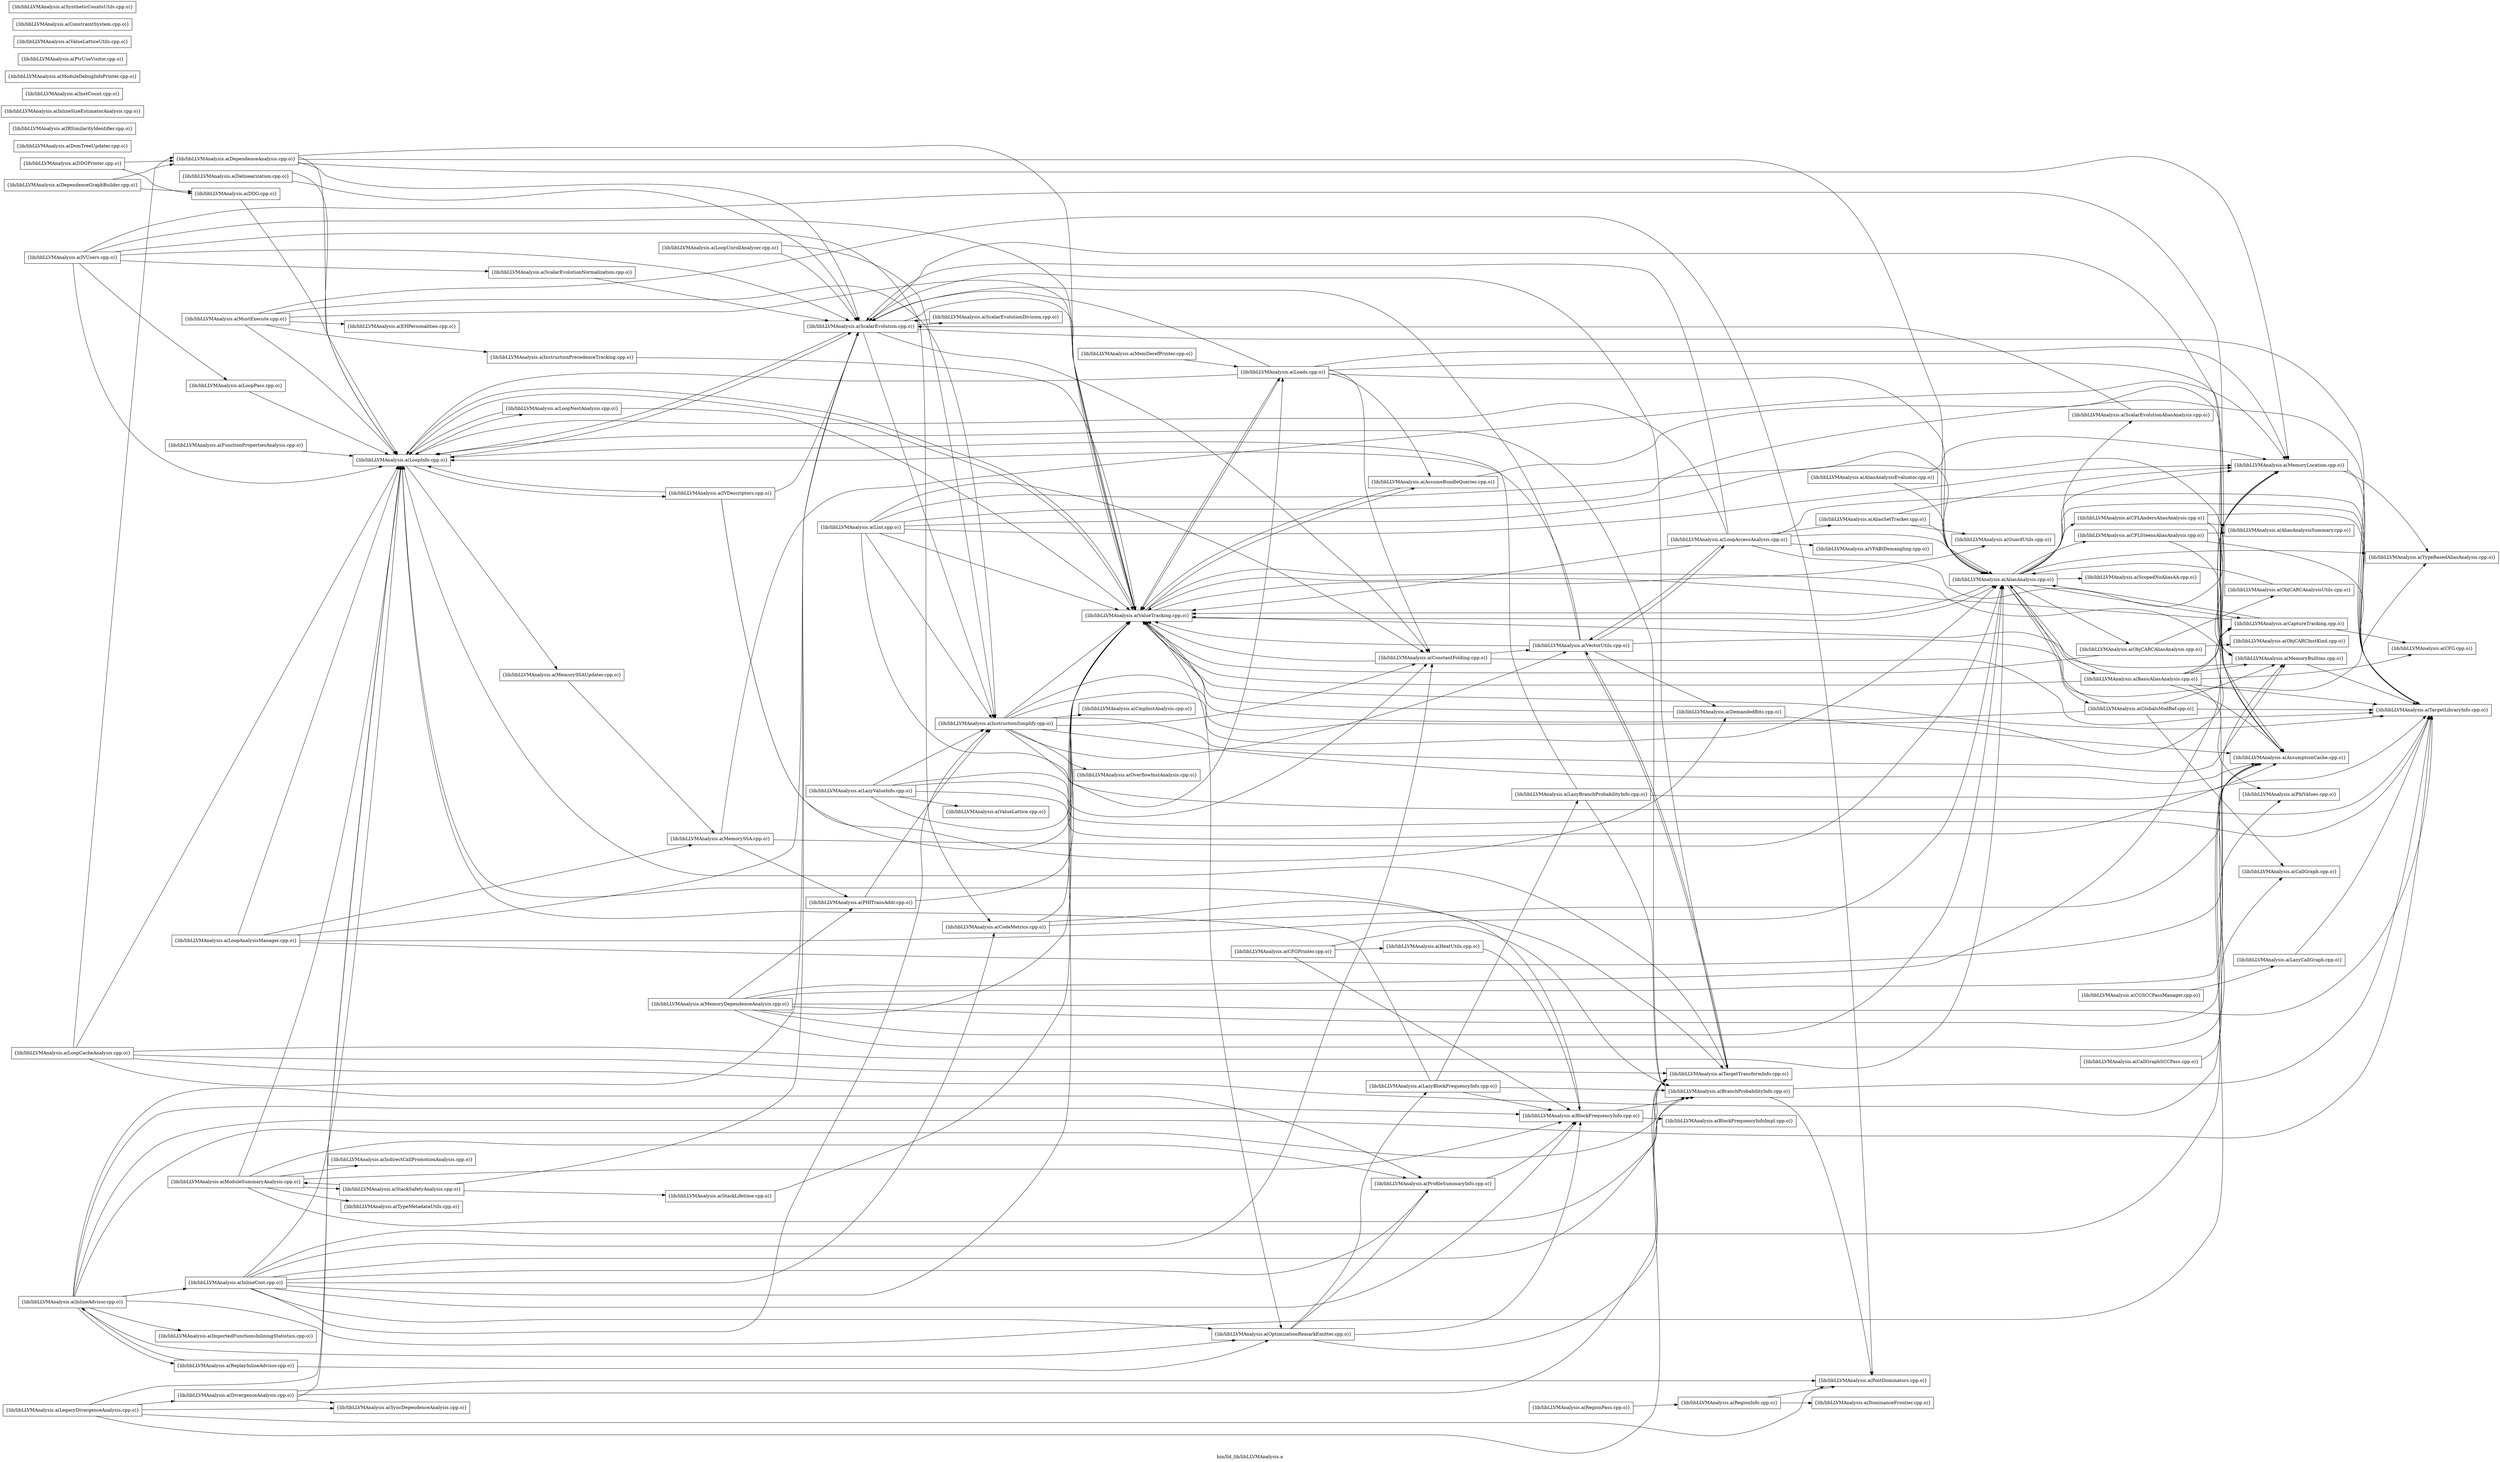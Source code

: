 digraph "bin/lld_lib/libLLVMAnalysis.a" {
	label="bin/lld_lib/libLLVMAnalysis.a";
	rankdir=LR;

	Node0x55fd7b7f9ac8 [shape=record,shape=box,group=0,label="{lib/libLLVMAnalysis.a(EHPersonalities.cpp.o)}"];
	Node0x55fd7b8023a8 [shape=record,shape=box,group=0,label="{lib/libLLVMAnalysis.a(VectorUtils.cpp.o)}"];
	Node0x55fd7b8023a8 -> Node0x55fd7b81e6e8;
	Node0x55fd7b8023a8 -> Node0x55fd7b81ce88;
	Node0x55fd7b8023a8 -> Node0x55fd7b81a188;
	Node0x55fd7b8023a8 -> Node0x55fd7b80eab8;
	Node0x55fd7b8023a8 -> Node0x55fd7b81ca78;
	Node0x55fd7b8023a8 -> Node0x55fd7b81d1f8;
	Node0x55fd7b8023a8 -> Node0x55fd7b803f78;
	Node0x55fd7b81ca78 [shape=record,shape=box,group=0,label="{lib/libLLVMAnalysis.a(TargetTransformInfo.cpp.o)}"];
	Node0x55fd7b81ca78 -> Node0x55fd7b81a188;
	Node0x55fd7b81ca78 -> Node0x55fd7b80eab8;
	Node0x55fd7b81ca78 -> Node0x55fd7b8023a8;
	Node0x55fd7b803f78 [shape=record,shape=box,group=0,label="{lib/libLLVMAnalysis.a(ValueTracking.cpp.o)}"];
	Node0x55fd7b803f78 -> Node0x55fd7b813fb8;
	Node0x55fd7b803f78 -> Node0x55fd7b80af08;
	Node0x55fd7b803f78 -> Node0x55fd7b80cfd8;
	Node0x55fd7b803f78 -> Node0x55fd7b80da78;
	Node0x55fd7b803f78 -> Node0x55fd7b80a558;
	Node0x55fd7b803f78 -> Node0x55fd7b81a188;
	Node0x55fd7b803f78 -> Node0x55fd7b808ed8;
	Node0x55fd7b803f78 -> Node0x55fd7b81c1b8;
	Node0x55fd7b8112b8 [shape=record,shape=box,group=0,label="{lib/libLLVMAnalysis.a(ProfileSummaryInfo.cpp.o)}"];
	Node0x55fd7b8112b8 -> Node0x55fd7b80c0d8;
	Node0x55fd7b813fb8 [shape=record,shape=box,group=0,label="{lib/libLLVMAnalysis.a(AliasAnalysis.cpp.o)}"];
	Node0x55fd7b813fb8 -> Node0x55fd7b80c808;
	Node0x55fd7b813fb8 -> Node0x55fd7b812348;
	Node0x55fd7b813fb8 -> Node0x55fd7b810a48;
	Node0x55fd7b813fb8 -> Node0x55fd7b812898;
	Node0x55fd7b813fb8 -> Node0x55fd7b80e6f8;
	Node0x55fd7b813fb8 -> Node0x55fd7b80dde8;
	Node0x55fd7b813fb8 -> Node0x55fd7b80a5f8;
	Node0x55fd7b813fb8 -> Node0x55fd7b80e748;
	Node0x55fd7b813fb8 -> Node0x55fd7b81c1b8;
	Node0x55fd7b813fb8 -> Node0x55fd7b81d1f8;
	Node0x55fd7b813fb8 -> Node0x55fd7b81dce8;
	Node0x55fd7b813fb8 -> Node0x55fd7b803f78;
	Node0x55fd7b81cb18 [shape=record,shape=box,group=0,label="{lib/libLLVMAnalysis.a(DomTreeUpdater.cpp.o)}"];
	Node0x55fd7b81a188 [shape=record,shape=box,group=0,label="{lib/libLLVMAnalysis.a(LoopInfo.cpp.o)}"];
	Node0x55fd7b81a188 -> Node0x55fd7b80c948;
	Node0x55fd7b81a188 -> Node0x55fd7b81bad8;
	Node0x55fd7b81a188 -> Node0x55fd7b801048;
	Node0x55fd7b81a188 -> Node0x55fd7b80eab8;
	Node0x55fd7b81a188 -> Node0x55fd7b803f78;
	Node0x55fd7b80eab8 [shape=record,shape=box,group=0,label="{lib/libLLVMAnalysis.a(ScalarEvolution.cpp.o)}"];
	Node0x55fd7b80eab8 -> Node0x55fd7b80cfd8;
	Node0x55fd7b80eab8 -> Node0x55fd7b80c218;
	Node0x55fd7b80eab8 -> Node0x55fd7b803618;
	Node0x55fd7b80eab8 -> Node0x55fd7b81a188;
	Node0x55fd7b80eab8 -> Node0x55fd7b80df28;
	Node0x55fd7b80eab8 -> Node0x55fd7b81c1b8;
	Node0x55fd7b80eab8 -> Node0x55fd7b803f78;
	Node0x55fd7b80c218 [shape=record,shape=box,group=0,label="{lib/libLLVMAnalysis.a(ConstantFolding.cpp.o)}"];
	Node0x55fd7b80c218 -> Node0x55fd7b81c1b8;
	Node0x55fd7b80c218 -> Node0x55fd7b803f78;
	Node0x55fd7b80c218 -> Node0x55fd7b8023a8;
	Node0x55fd7b80c0d8 [shape=record,shape=box,group=0,label="{lib/libLLVMAnalysis.a(BlockFrequencyInfo.cpp.o)}"];
	Node0x55fd7b80c0d8 -> Node0x55fd7b80e4c8;
	Node0x55fd7b80c0d8 -> Node0x55fd7b80dca8;
	Node0x55fd7b80c0d8 -> Node0x55fd7b81a188;
	Node0x55fd7b80dca8 [shape=record,shape=box,group=0,label="{lib/libLLVMAnalysis.a(BranchProbabilityInfo.cpp.o)}"];
	Node0x55fd7b80dca8 -> Node0x55fd7b81a188;
	Node0x55fd7b80dca8 -> Node0x55fd7b811628;
	Node0x55fd7b80dca8 -> Node0x55fd7b81c1b8;
	Node0x55fd7b808ed8 [shape=record,shape=box,group=0,label="{lib/libLLVMAnalysis.a(OptimizationRemarkEmitter.cpp.o)}"];
	Node0x55fd7b808ed8 -> Node0x55fd7b80c0d8;
	Node0x55fd7b808ed8 -> Node0x55fd7b80dca8;
	Node0x55fd7b808ed8 -> Node0x55fd7b807948;
	Node0x55fd7b808ed8 -> Node0x55fd7b8112b8;
	Node0x55fd7b81c1b8 [shape=record,shape=box,group=0,label="{lib/libLLVMAnalysis.a(TargetLibraryInfo.cpp.o)}"];
	Node0x55fd7b81d1f8 [shape=record,shape=box,group=0,label="{lib/libLLVMAnalysis.a(TypeBasedAliasAnalysis.cpp.o)}"];
	Node0x55fd7b807948 [shape=record,shape=box,group=0,label="{lib/libLLVMAnalysis.a(LazyBlockFrequencyInfo.cpp.o)}"];
	Node0x55fd7b807948 -> Node0x55fd7b80c0d8;
	Node0x55fd7b807948 -> Node0x55fd7b80dca8;
	Node0x55fd7b807948 -> Node0x55fd7b808078;
	Node0x55fd7b807948 -> Node0x55fd7b81a188;
	Node0x55fd7b806188 [shape=record,shape=box,group=0,label="{lib/libLLVMAnalysis.a(LegacyDivergenceAnalysis.cpp.o)}"];
	Node0x55fd7b806188 -> Node0x55fd7b81d298;
	Node0x55fd7b806188 -> Node0x55fd7b81a188;
	Node0x55fd7b806188 -> Node0x55fd7b811628;
	Node0x55fd7b806188 -> Node0x55fd7b81b538;
	Node0x55fd7b806188 -> Node0x55fd7b81ca78;
	Node0x55fd7b80d3e8 [shape=record,shape=box,group=0,label="{lib/libLLVMAnalysis.a(CFG.cpp.o)}"];
	Node0x55fd7b81ac28 [shape=record,shape=box,group=0,label="{lib/libLLVMAnalysis.a(StackSafetyAnalysis.cpp.o)}"];
	Node0x55fd7b81ac28 -> Node0x55fd7b80a148;
	Node0x55fd7b81ac28 -> Node0x55fd7b80eab8;
	Node0x55fd7b81ac28 -> Node0x55fd7b81a548;
	Node0x55fd7b80a148 [shape=record,shape=box,group=0,label="{lib/libLLVMAnalysis.a(ModuleSummaryAnalysis.cpp.o)}"];
	Node0x55fd7b80a148 -> Node0x55fd7b80c0d8;
	Node0x55fd7b80a148 -> Node0x55fd7b80dca8;
	Node0x55fd7b80a148 -> Node0x55fd7b80ae68;
	Node0x55fd7b80a148 -> Node0x55fd7b81a188;
	Node0x55fd7b80a148 -> Node0x55fd7b8112b8;
	Node0x55fd7b80a148 -> Node0x55fd7b81ac28;
	Node0x55fd7b80a148 -> Node0x55fd7b81d608;
	Node0x55fd7b80e4c8 [shape=record,shape=box,group=0,label="{lib/libLLVMAnalysis.a(BlockFrequencyInfoImpl.cpp.o)}"];
	Node0x55fd7b80c808 [shape=record,shape=box,group=0,label="{lib/libLLVMAnalysis.a(BasicAliasAnalysis.cpp.o)}"];
	Node0x55fd7b80c808 -> Node0x55fd7b813fb8;
	Node0x55fd7b80c808 -> Node0x55fd7b80cfd8;
	Node0x55fd7b80c808 -> Node0x55fd7b80d3e8;
	Node0x55fd7b80c808 -> Node0x55fd7b812898;
	Node0x55fd7b80c808 -> Node0x55fd7b80f738;
	Node0x55fd7b80c808 -> Node0x55fd7b80dde8;
	Node0x55fd7b80c808 -> Node0x55fd7b8122a8;
	Node0x55fd7b80c808 -> Node0x55fd7b81c1b8;
	Node0x55fd7b80c808 -> Node0x55fd7b803f78;
	Node0x55fd7b81c438 [shape=record,shape=box,group=0,label="{lib/libLLVMAnalysis.a(DominanceFrontier.cpp.o)}"];
	Node0x55fd7b80e6f8 [shape=record,shape=box,group=0,label="{lib/libLLVMAnalysis.a(GlobalsModRef.cpp.o)}"];
	Node0x55fd7b80e6f8 -> Node0x55fd7b813fb8;
	Node0x55fd7b80e6f8 -> Node0x55fd7b814198;
	Node0x55fd7b80e6f8 -> Node0x55fd7b80f738;
	Node0x55fd7b80e6f8 -> Node0x55fd7b81c1b8;
	Node0x55fd7b80e6f8 -> Node0x55fd7b803f78;
	Node0x55fd7b80bc28 [shape=record,shape=box,group=0,label="{lib/libLLVMAnalysis.a(IVUsers.cpp.o)}"];
	Node0x55fd7b80bc28 -> Node0x55fd7b80cfd8;
	Node0x55fd7b80bc28 -> Node0x55fd7b8132e8;
	Node0x55fd7b80bc28 -> Node0x55fd7b81a188;
	Node0x55fd7b80bc28 -> Node0x55fd7b81b1c8;
	Node0x55fd7b80bc28 -> Node0x55fd7b80eab8;
	Node0x55fd7b80bc28 -> Node0x55fd7b80d848;
	Node0x55fd7b80bc28 -> Node0x55fd7b803f78;
	Node0x55fd7b80f4b8 [shape=record,shape=box,group=0,label="{lib/libLLVMAnalysis.a(MemoryDependenceAnalysis.cpp.o)}"];
	Node0x55fd7b80f4b8 -> Node0x55fd7b813fb8;
	Node0x55fd7b80f4b8 -> Node0x55fd7b80cfd8;
	Node0x55fd7b80f4b8 -> Node0x55fd7b80f738;
	Node0x55fd7b80f4b8 -> Node0x55fd7b80dde8;
	Node0x55fd7b80f4b8 -> Node0x55fd7b808208;
	Node0x55fd7b80f4b8 -> Node0x55fd7b8122a8;
	Node0x55fd7b80f4b8 -> Node0x55fd7b81c1b8;
	Node0x55fd7b80f4b8 -> Node0x55fd7b803f78;
	Node0x55fd7b80e748 [shape=record,shape=box,group=0,label="{lib/libLLVMAnalysis.a(ScalarEvolutionAliasAnalysis.cpp.o)}"];
	Node0x55fd7b80e748 -> Node0x55fd7b80eab8;
	Node0x55fd7b80a558 [shape=record,shape=box,group=0,label="{lib/libLLVMAnalysis.a(Loads.cpp.o)}"];
	Node0x55fd7b80a558 -> Node0x55fd7b813fb8;
	Node0x55fd7b80a558 -> Node0x55fd7b80af08;
	Node0x55fd7b80a558 -> Node0x55fd7b80c218;
	Node0x55fd7b80a558 -> Node0x55fd7b81a188;
	Node0x55fd7b80a558 -> Node0x55fd7b80f738;
	Node0x55fd7b80a558 -> Node0x55fd7b80dde8;
	Node0x55fd7b80a558 -> Node0x55fd7b80eab8;
	Node0x55fd7b80a558 -> Node0x55fd7b803f78;
	Node0x55fd7b80dde8 [shape=record,shape=box,group=0,label="{lib/libLLVMAnalysis.a(MemoryLocation.cpp.o)}"];
	Node0x55fd7b80dde8 -> Node0x55fd7b81c1b8;
	Node0x55fd7b80dde8 -> Node0x55fd7b81d1f8;
	Node0x55fd7b812348 [shape=record,shape=box,group=0,label="{lib/libLLVMAnalysis.a(CFLAndersAliasAnalysis.cpp.o)}"];
	Node0x55fd7b812348 -> Node0x55fd7b810278;
	Node0x55fd7b812348 -> Node0x55fd7b80f738;
	Node0x55fd7b812348 -> Node0x55fd7b81c1b8;
	Node0x55fd7b810a48 [shape=record,shape=box,group=0,label="{lib/libLLVMAnalysis.a(CFLSteensAliasAnalysis.cpp.o)}"];
	Node0x55fd7b810a48 -> Node0x55fd7b810278;
	Node0x55fd7b810a48 -> Node0x55fd7b80f738;
	Node0x55fd7b810a48 -> Node0x55fd7b81c1b8;
	Node0x55fd7b814918 [shape=record,shape=box,group=0,label="{lib/libLLVMAnalysis.a(CallGraphSCCPass.cpp.o)}"];
	Node0x55fd7b814918 -> Node0x55fd7b814198;
	Node0x55fd7b81dce8 [shape=record,shape=box,group=0,label="{lib/libLLVMAnalysis.a(ScopedNoAliasAA.cpp.o)}"];
	Node0x55fd7b803618 [shape=record,shape=box,group=0,label="{lib/libLLVMAnalysis.a(InstructionSimplify.cpp.o)}"];
	Node0x55fd7b803618 -> Node0x55fd7b813fb8;
	Node0x55fd7b803618 -> Node0x55fd7b80cfd8;
	Node0x55fd7b803618 -> Node0x55fd7b812898;
	Node0x55fd7b803618 -> Node0x55fd7b813018;
	Node0x55fd7b803618 -> Node0x55fd7b80c218;
	Node0x55fd7b803618 -> Node0x55fd7b80f738;
	Node0x55fd7b803618 -> Node0x55fd7b8073f8;
	Node0x55fd7b803618 -> Node0x55fd7b81c1b8;
	Node0x55fd7b803618 -> Node0x55fd7b803f78;
	Node0x55fd7b803618 -> Node0x55fd7b8023a8;
	Node0x55fd7b80cfd8 [shape=record,shape=box,group=0,label="{lib/libLLVMAnalysis.a(AssumptionCache.cpp.o)}"];
	Node0x55fd7b801408 [shape=record,shape=box,group=0,label="{lib/libLLVMAnalysis.a(MemorySSA.cpp.o)}"];
	Node0x55fd7b801408 -> Node0x55fd7b813fb8;
	Node0x55fd7b801408 -> Node0x55fd7b80dde8;
	Node0x55fd7b801408 -> Node0x55fd7b808208;
	Node0x55fd7b801048 [shape=record,shape=box,group=0,label="{lib/libLLVMAnalysis.a(MemorySSAUpdater.cpp.o)}"];
	Node0x55fd7b801048 -> Node0x55fd7b801408;
	Node0x55fd7b8095b8 [shape=record,shape=box,group=0,label="{lib/libLLVMAnalysis.a(ObjCARCInstKind.cpp.o)}"];
	Node0x55fd7b814c88 [shape=record,shape=box,group=0,label="{lib/libLLVMAnalysis.a(InlineCost.cpp.o)}"];
	Node0x55fd7b814c88 -> Node0x55fd7b80cfd8;
	Node0x55fd7b814c88 -> Node0x55fd7b80c0d8;
	Node0x55fd7b814c88 -> Node0x55fd7b8132e8;
	Node0x55fd7b814c88 -> Node0x55fd7b80c218;
	Node0x55fd7b814c88 -> Node0x55fd7b803618;
	Node0x55fd7b814c88 -> Node0x55fd7b81a188;
	Node0x55fd7b814c88 -> Node0x55fd7b808ed8;
	Node0x55fd7b814c88 -> Node0x55fd7b8112b8;
	Node0x55fd7b814c88 -> Node0x55fd7b81ca78;
	Node0x55fd7b814c88 -> Node0x55fd7b803f78;
	Node0x55fd7b81a548 [shape=record,shape=box,group=0,label="{lib/libLLVMAnalysis.a(StackLifetime.cpp.o)}"];
	Node0x55fd7b81a548 -> Node0x55fd7b803f78;
	Node0x55fd7b81e6e8 [shape=record,shape=box,group=0,label="{lib/libLLVMAnalysis.a(DemandedBits.cpp.o)}"];
	Node0x55fd7b81e6e8 -> Node0x55fd7b80cfd8;
	Node0x55fd7b81e6e8 -> Node0x55fd7b803f78;
	Node0x55fd7b81ce88 [shape=record,shape=box,group=0,label="{lib/libLLVMAnalysis.a(LoopAccessAnalysis.cpp.o)}"];
	Node0x55fd7b81ce88 -> Node0x55fd7b813fb8;
	Node0x55fd7b81ce88 -> Node0x55fd7b80b778;
	Node0x55fd7b81ce88 -> Node0x55fd7b81a188;
	Node0x55fd7b81ce88 -> Node0x55fd7b80dde8;
	Node0x55fd7b81ce88 -> Node0x55fd7b80eab8;
	Node0x55fd7b81ce88 -> Node0x55fd7b81c1b8;
	Node0x55fd7b81ce88 -> Node0x55fd7b803f78;
	Node0x55fd7b81ce88 -> Node0x55fd7b8023a8;
	Node0x55fd7b81ce88 -> Node0x55fd7b802f38;
	Node0x55fd7b80bef8 [shape=record,shape=box,group=0,label="{lib/libLLVMAnalysis.a(AliasAnalysisEvaluator.cpp.o)}"];
	Node0x55fd7b80bef8 -> Node0x55fd7b813fb8;
	Node0x55fd7b80bef8 -> Node0x55fd7b80dde8;
	Node0x55fd7b80b778 [shape=record,shape=box,group=0,label="{lib/libLLVMAnalysis.a(AliasSetTracker.cpp.o)}"];
	Node0x55fd7b80b778 -> Node0x55fd7b813fb8;
	Node0x55fd7b80b778 -> Node0x55fd7b80da78;
	Node0x55fd7b80b778 -> Node0x55fd7b80dde8;
	Node0x55fd7b811cb8 [shape=record,shape=box,group=0,label="{lib/libLLVMAnalysis.a(CFGPrinter.cpp.o)}"];
	Node0x55fd7b811cb8 -> Node0x55fd7b80c0d8;
	Node0x55fd7b811cb8 -> Node0x55fd7b80dca8;
	Node0x55fd7b811cb8 -> Node0x55fd7b80d898;
	Node0x55fd7b8138d8 [shape=record,shape=box,group=0,label="{lib/libLLVMAnalysis.a(CGSCCPassManager.cpp.o)}"];
	Node0x55fd7b8138d8 -> Node0x55fd7b807088;
	Node0x55fd7b814198 [shape=record,shape=box,group=0,label="{lib/libLLVMAnalysis.a(CallGraph.cpp.o)}"];
	Node0x55fd7b81b3a8 [shape=record,shape=box,group=0,label="{lib/libLLVMAnalysis.a(DDG.cpp.o)}"];
	Node0x55fd7b81b3a8 -> Node0x55fd7b81a188;
	Node0x55fd7b81af48 [shape=record,shape=box,group=0,label="{lib/libLLVMAnalysis.a(DDGPrinter.cpp.o)}"];
	Node0x55fd7b81af48 -> Node0x55fd7b81b3a8;
	Node0x55fd7b81af48 -> Node0x55fd7b81e148;
	Node0x55fd7b81a048 [shape=record,shape=box,group=0,label="{lib/libLLVMAnalysis.a(Delinearization.cpp.o)}"];
	Node0x55fd7b81a048 -> Node0x55fd7b81a188;
	Node0x55fd7b81a048 -> Node0x55fd7b80eab8;
	Node0x55fd7b81e148 [shape=record,shape=box,group=0,label="{lib/libLLVMAnalysis.a(DependenceAnalysis.cpp.o)}"];
	Node0x55fd7b81e148 -> Node0x55fd7b813fb8;
	Node0x55fd7b81e148 -> Node0x55fd7b81a188;
	Node0x55fd7b81e148 -> Node0x55fd7b80dde8;
	Node0x55fd7b81e148 -> Node0x55fd7b80eab8;
	Node0x55fd7b81e148 -> Node0x55fd7b803f78;
	Node0x55fd7b81d298 [shape=record,shape=box,group=0,label="{lib/libLLVMAnalysis.a(DivergenceAnalysis.cpp.o)}"];
	Node0x55fd7b81d298 -> Node0x55fd7b81a188;
	Node0x55fd7b81d298 -> Node0x55fd7b811628;
	Node0x55fd7b81d298 -> Node0x55fd7b81b538;
	Node0x55fd7b81d298 -> Node0x55fd7b81ca78;
	Node0x55fd7b80eb08 [shape=record,shape=box,group=0,label="{lib/libLLVMAnalysis.a(FunctionPropertiesAnalysis.cpp.o)}"];
	Node0x55fd7b80eb08 -> Node0x55fd7b81a188;
	Node0x55fd7b80c9e8 [shape=record,shape=box,group=0,label="{lib/libLLVMAnalysis.a(IRSimilarityIdentifier.cpp.o)}"];
	Node0x55fd7b8143c8 [shape=record,shape=box,group=0,label="{lib/libLLVMAnalysis.a(InlineAdvisor.cpp.o)}"];
	Node0x55fd7b8143c8 -> Node0x55fd7b80cfd8;
	Node0x55fd7b8143c8 -> Node0x55fd7b80c0d8;
	Node0x55fd7b8143c8 -> Node0x55fd7b80ba98;
	Node0x55fd7b8143c8 -> Node0x55fd7b814c88;
	Node0x55fd7b8143c8 -> Node0x55fd7b808ed8;
	Node0x55fd7b8143c8 -> Node0x55fd7b8112b8;
	Node0x55fd7b8143c8 -> Node0x55fd7b80f328;
	Node0x55fd7b8143c8 -> Node0x55fd7b81c1b8;
	Node0x55fd7b8143c8 -> Node0x55fd7b81ca78;
	Node0x55fd7b804fb8 [shape=record,shape=box,group=0,label="{lib/libLLVMAnalysis.a(InlineSizeEstimatorAnalysis.cpp.o)}"];
	Node0x55fd7b804748 [shape=record,shape=box,group=0,label="{lib/libLLVMAnalysis.a(InstCount.cpp.o)}"];
	Node0x55fd7b807088 [shape=record,shape=box,group=0,label="{lib/libLLVMAnalysis.a(LazyCallGraph.cpp.o)}"];
	Node0x55fd7b807088 -> Node0x55fd7b81c1b8;
	Node0x55fd7b806958 [shape=record,shape=box,group=0,label="{lib/libLLVMAnalysis.a(LazyValueInfo.cpp.o)}"];
	Node0x55fd7b806958 -> Node0x55fd7b80cfd8;
	Node0x55fd7b806958 -> Node0x55fd7b80c218;
	Node0x55fd7b806958 -> Node0x55fd7b803618;
	Node0x55fd7b806958 -> Node0x55fd7b81c1b8;
	Node0x55fd7b806958 -> Node0x55fd7b81e558;
	Node0x55fd7b806958 -> Node0x55fd7b803f78;
	Node0x55fd7b80aaa8 [shape=record,shape=box,group=0,label="{lib/libLLVMAnalysis.a(Lint.cpp.o)}"];
	Node0x55fd7b80aaa8 -> Node0x55fd7b813fb8;
	Node0x55fd7b80aaa8 -> Node0x55fd7b80cfd8;
	Node0x55fd7b80aaa8 -> Node0x55fd7b80c218;
	Node0x55fd7b80aaa8 -> Node0x55fd7b803618;
	Node0x55fd7b80aaa8 -> Node0x55fd7b80a558;
	Node0x55fd7b80aaa8 -> Node0x55fd7b80dde8;
	Node0x55fd7b80aaa8 -> Node0x55fd7b81c1b8;
	Node0x55fd7b80aaa8 -> Node0x55fd7b803f78;
	Node0x55fd7b81b498 [shape=record,shape=box,group=0,label="{lib/libLLVMAnalysis.a(LoopAnalysisManager.cpp.o)}"];
	Node0x55fd7b81b498 -> Node0x55fd7b813fb8;
	Node0x55fd7b81b498 -> Node0x55fd7b80cfd8;
	Node0x55fd7b81b498 -> Node0x55fd7b81a188;
	Node0x55fd7b81b498 -> Node0x55fd7b801408;
	Node0x55fd7b81b498 -> Node0x55fd7b80eab8;
	Node0x55fd7b81b858 [shape=record,shape=box,group=0,label="{lib/libLLVMAnalysis.a(LoopCacheAnalysis.cpp.o)}"];
	Node0x55fd7b81b858 -> Node0x55fd7b813fb8;
	Node0x55fd7b81b858 -> Node0x55fd7b81e148;
	Node0x55fd7b81b858 -> Node0x55fd7b81a188;
	Node0x55fd7b81b858 -> Node0x55fd7b80dde8;
	Node0x55fd7b81b858 -> Node0x55fd7b80eab8;
	Node0x55fd7b81b858 -> Node0x55fd7b81ca78;
	Node0x55fd7b81bad8 [shape=record,shape=box,group=0,label="{lib/libLLVMAnalysis.a(LoopNestAnalysis.cpp.o)}"];
	Node0x55fd7b81bad8 -> Node0x55fd7b81a188;
	Node0x55fd7b81bad8 -> Node0x55fd7b803f78;
	Node0x55fd7b80f008 [shape=record,shape=box,group=0,label="{lib/libLLVMAnalysis.a(MemDerefPrinter.cpp.o)}"];
	Node0x55fd7b80f008 -> Node0x55fd7b80a558;
	Node0x55fd7b801d68 [shape=record,shape=box,group=0,label="{lib/libLLVMAnalysis.a(ModuleDebugInfoPrinter.cpp.o)}"];
	Node0x55fd7b809978 [shape=record,shape=box,group=0,label="{lib/libLLVMAnalysis.a(MustExecute.cpp.o)}"];
	Node0x55fd7b809978 -> Node0x55fd7b7f9ac8;
	Node0x55fd7b809978 -> Node0x55fd7b8040b8;
	Node0x55fd7b809978 -> Node0x55fd7b803618;
	Node0x55fd7b809978 -> Node0x55fd7b81a188;
	Node0x55fd7b809978 -> Node0x55fd7b811628;
	Node0x55fd7b809978 -> Node0x55fd7b803f78;
	Node0x55fd7b80a5f8 [shape=record,shape=box,group=0,label="{lib/libLLVMAnalysis.a(ObjCARCAliasAnalysis.cpp.o)}"];
	Node0x55fd7b80a5f8 -> Node0x55fd7b808938;
	Node0x55fd7b80a5f8 -> Node0x55fd7b8095b8;
	Node0x55fd7b80a5f8 -> Node0x55fd7b803f78;
	Node0x55fd7b8122a8 [shape=record,shape=box,group=0,label="{lib/libLLVMAnalysis.a(PhiValues.cpp.o)}"];
	Node0x55fd7b811628 [shape=record,shape=box,group=0,label="{lib/libLLVMAnalysis.a(PostDominators.cpp.o)}"];
	Node0x55fd7b810598 [shape=record,shape=box,group=0,label="{lib/libLLVMAnalysis.a(RegionInfo.cpp.o)}"];
	Node0x55fd7b810598 -> Node0x55fd7b81c438;
	Node0x55fd7b810598 -> Node0x55fd7b811628;
	Node0x55fd7b81b538 [shape=record,shape=box,group=0,label="{lib/libLLVMAnalysis.a(SyncDependenceAnalysis.cpp.o)}"];
	Node0x55fd7b808938 [shape=record,shape=box,group=0,label="{lib/libLLVMAnalysis.a(ObjCARCAnalysisUtils.cpp.o)}"];
	Node0x55fd7b808938 -> Node0x55fd7b813fb8;
	Node0x55fd7b8106d8 [shape=record,shape=box,group=0,label="{lib/libLLVMAnalysis.a(PtrUseVisitor.cpp.o)}"];
	Node0x55fd7b80af08 [shape=record,shape=box,group=0,label="{lib/libLLVMAnalysis.a(AssumeBundleQueries.cpp.o)}"];
	Node0x55fd7b80af08 -> Node0x55fd7b80cfd8;
	Node0x55fd7b80af08 -> Node0x55fd7b803f78;
	Node0x55fd7b812898 [shape=record,shape=box,group=0,label="{lib/libLLVMAnalysis.a(CaptureTracking.cpp.o)}"];
	Node0x55fd7b812898 -> Node0x55fd7b813fb8;
	Node0x55fd7b812898 -> Node0x55fd7b80d3e8;
	Node0x55fd7b812898 -> Node0x55fd7b803f78;
	Node0x55fd7b80f738 [shape=record,shape=box,group=0,label="{lib/libLLVMAnalysis.a(MemoryBuiltins.cpp.o)}"];
	Node0x55fd7b80f738 -> Node0x55fd7b81c1b8;
	Node0x55fd7b80f738 -> Node0x55fd7b803f78;
	Node0x55fd7b815098 [shape=record,shape=box,group=0,label="{lib/libLLVMAnalysis.a(ValueLatticeUtils.cpp.o)}"];
	Node0x55fd7b81d608 [shape=record,shape=box,group=0,label="{lib/libLLVMAnalysis.a(TypeMetadataUtils.cpp.o)}"];
	Node0x55fd7b80ba98 [shape=record,shape=box,group=0,label="{lib/libLLVMAnalysis.a(ImportedFunctionsInliningStatistics.cpp.o)}"];
	Node0x55fd7b80f328 [shape=record,shape=box,group=0,label="{lib/libLLVMAnalysis.a(ReplayInlineAdvisor.cpp.o)}"];
	Node0x55fd7b80f328 -> Node0x55fd7b8143c8;
	Node0x55fd7b80f328 -> Node0x55fd7b808ed8;
	Node0x55fd7b81a728 [shape=record,shape=box,group=0,label="{lib/libLLVMAnalysis.a(ConstraintSystem.cpp.o)}"];
	Node0x55fd7b808208 [shape=record,shape=box,group=0,label="{lib/libLLVMAnalysis.a(PHITransAddr.cpp.o)}"];
	Node0x55fd7b808208 -> Node0x55fd7b803618;
	Node0x55fd7b808208 -> Node0x55fd7b803f78;
	Node0x55fd7b80da78 [shape=record,shape=box,group=0,label="{lib/libLLVMAnalysis.a(GuardUtils.cpp.o)}"];
	Node0x55fd7b81b1c8 [shape=record,shape=box,group=0,label="{lib/libLLVMAnalysis.a(LoopPass.cpp.o)}"];
	Node0x55fd7b81b1c8 -> Node0x55fd7b81a188;
	Node0x55fd7b8040b8 [shape=record,shape=box,group=0,label="{lib/libLLVMAnalysis.a(InstructionPrecedenceTracking.cpp.o)}"];
	Node0x55fd7b8040b8 -> Node0x55fd7b803f78;
	Node0x55fd7b808078 [shape=record,shape=box,group=0,label="{lib/libLLVMAnalysis.a(LazyBranchProbabilityInfo.cpp.o)}"];
	Node0x55fd7b808078 -> Node0x55fd7b80dca8;
	Node0x55fd7b808078 -> Node0x55fd7b81a188;
	Node0x55fd7b808078 -> Node0x55fd7b81c1b8;
	Node0x55fd7b8132e8 [shape=record,shape=box,group=0,label="{lib/libLLVMAnalysis.a(CodeMetrics.cpp.o)}"];
	Node0x55fd7b8132e8 -> Node0x55fd7b80cfd8;
	Node0x55fd7b8132e8 -> Node0x55fd7b81ca78;
	Node0x55fd7b8132e8 -> Node0x55fd7b803f78;
	Node0x55fd7b813018 [shape=record,shape=box,group=0,label="{lib/libLLVMAnalysis.a(CmpInstAnalysis.cpp.o)}"];
	Node0x55fd7b80c948 [shape=record,shape=box,group=0,label="{lib/libLLVMAnalysis.a(IVDescriptors.cpp.o)}"];
	Node0x55fd7b80c948 -> Node0x55fd7b81e6e8;
	Node0x55fd7b80c948 -> Node0x55fd7b81a188;
	Node0x55fd7b80c948 -> Node0x55fd7b80eab8;
	Node0x55fd7b80c948 -> Node0x55fd7b803f78;
	Node0x55fd7b80d848 [shape=record,shape=box,group=0,label="{lib/libLLVMAnalysis.a(ScalarEvolutionNormalization.cpp.o)}"];
	Node0x55fd7b80d848 -> Node0x55fd7b80eab8;
	Node0x55fd7b819f58 [shape=record,shape=box,group=0,label="{lib/libLLVMAnalysis.a(LoopUnrollAnalyzer.cpp.o)}"];
	Node0x55fd7b819f58 -> Node0x55fd7b803618;
	Node0x55fd7b819f58 -> Node0x55fd7b80eab8;
	Node0x55fd7b80fa08 [shape=record,shape=box,group=0,label="{lib/libLLVMAnalysis.a(RegionPass.cpp.o)}"];
	Node0x55fd7b80fa08 -> Node0x55fd7b810598;
	Node0x55fd7b8073f8 [shape=record,shape=box,group=0,label="{lib/libLLVMAnalysis.a(OverflowInstAnalysis.cpp.o)}"];
	Node0x55fd7b802f38 [shape=record,shape=box,group=0,label="{lib/libLLVMAnalysis.a(VFABIDemangling.cpp.o)}"];
	Node0x55fd7b80ae68 [shape=record,shape=box,group=0,label="{lib/libLLVMAnalysis.a(IndirectCallPromotionAnalysis.cpp.o)}"];
	Node0x55fd7b80d898 [shape=record,shape=box,group=0,label="{lib/libLLVMAnalysis.a(HeatUtils.cpp.o)}"];
	Node0x55fd7b80d898 -> Node0x55fd7b80c0d8;
	Node0x55fd7b810278 [shape=record,shape=box,group=0,label="{lib/libLLVMAnalysis.a(AliasAnalysisSummary.cpp.o)}"];
	Node0x55fd7b81da18 [shape=record,shape=box,group=0,label="{lib/libLLVMAnalysis.a(DependenceGraphBuilder.cpp.o)}"];
	Node0x55fd7b81da18 -> Node0x55fd7b81b3a8;
	Node0x55fd7b81da18 -> Node0x55fd7b81e148;
	Node0x55fd7b81e558 [shape=record,shape=box,group=0,label="{lib/libLLVMAnalysis.a(ValueLattice.cpp.o)}"];
	Node0x55fd7b80df28 [shape=record,shape=box,group=0,label="{lib/libLLVMAnalysis.a(ScalarEvolutionDivision.cpp.o)}"];
	Node0x55fd7b80df28 -> Node0x55fd7b80eab8;
	Node0x55fd7b81c078 [shape=record,shape=box,group=0,label="{lib/libLLVMAnalysis.a(SyntheticCountsUtils.cpp.o)}"];
}

